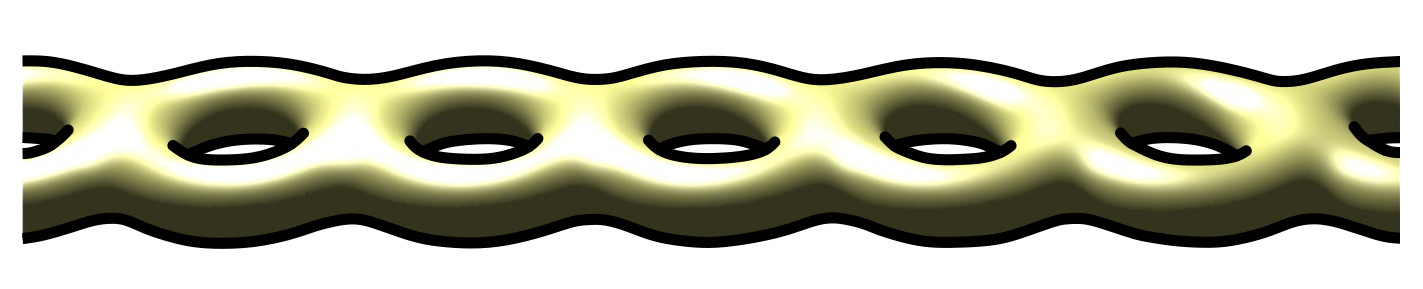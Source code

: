 <?xml version="1.0"?>
<!DOCTYPE ipe SYSTEM "ipe.dtd">
<ipe version="70206" creator="Ipe 7.2.7">
<info created="D:20130509082823" modified="D:20190210134349"/>
<bitmap id="1" width="800" height="131" length="25318" ColorSpace="DeviceRGB" Filter="DCTDecode" BitsPerComponent="8" encoding="base64">
/9j/4AAQSkZJRgABAQEAYABgAAD/2wBDAAIBAQIBAQICAgICAgICAwUDAwMDAwYEBAMFBwYH
BwcGBwcICQsJCAgKCAcHCg0KCgsMDAwMBwkODw0MDgsMDAz/2wBDAQICAgMDAwYDAwYMCAcI
DAwMDAwMDAwMDAwMDAwMDAwMDAwMDAwMDAwMDAwMDAwMDAwMDAwMDAwMDAwMDAwMDAz/wAAR
CACDAyADASIAAhEBAxEB/8QAHwAAAQUBAQEBAQEAAAAAAAAAAAECAwQFBgcICQoL/8QAtRAA
AgEDAwIEAwUFBAQAAAF9AQIDAAQRBRIhMUEGE1FhByJxFDKBkaEII0KxwRVS0fAkM2JyggkK
FhcYGRolJicoKSo0NTY3ODk6Q0RFRkdISUpTVFVWV1hZWmNkZWZnaGlqc3R1dnd4eXqDhIWG
h4iJipKTlJWWl5iZmqKjpKWmp6ipqrKztLW2t7i5usLDxMXGx8jJytLT1NXW19jZ2uHi4+Tl
5ufo6erx8vP09fb3+Pn6/8QAHwEAAwEBAQEBAQEBAQAAAAAAAAECAwQFBgcICQoL/8QAtREA
AgECBAQDBAcFBAQAAQJ3AAECAxEEBSExBhJBUQdhcRMiMoEIFEKRobHBCSMzUvAVYnLRChYk
NOEl8RcYGRomJygpKjU2Nzg5OkNERUZHSElKU1RVVldYWVpjZGVmZ2hpanN0dXZ3eHl6goOE
hYaHiImKkpOUlZaXmJmaoqOkpaanqKmqsrO0tba3uLm6wsPExcbHyMnK0tPU1dbX2Nna4uPk
5ebn6Onq8vP09fb3+Pn6/9oADAMBAAIRAxEAPwD9/KKy/wDhI35/0Y/99/8A1qB4kPG63Yeu
Gz/SvlFxtkt7e2/8lmv/AG03+rVO35GpRWcniSE4DRzL74BH86sR6zay4AmVSf73y/zr0MLx
JleIdqWIg32uk/udmTKjNbos0UiOsi5VgwPcHIpa9pNNXRkFFFFMAooooAKKKKACihmCgkkA
DuaryavbRdZkP+7838q5sTjcPh1evUjBebS/MqMW9kWKKot4ggH3Vmf6L/jTf7eJ+7byH8cV
48+K8pi7e3T9E5fkmaKhU7GhRWcdclxkWrH/AIH/APWoOuyA/wDHq2P97/61ZPjDKutR/wDg
FT/5EPq8+34o0aKzh4iUAF4JR9MH/Cnr4itiRuMiZ9UJ/lmtaXFeUVHZYiK9fd/9KsDoVF0L
1FQ2+pW90QI5o3Y/w7ufy61NXuUa9OrHnpSUl3TuvwMmmtGFFFFaiCiiigAooooAKKKZLcRw
jLuiD3IFRUqRhHmm7LuxpXH0VUk1y2jHDlz6KCajbxBGeEimY/QAV4tbibKqbtLERb8nzflc
0VGb6F+is7+3XPS1cj/e/wDrU3+3Z+9of+/n/wBauZ8YZUv+Xj/8An/8iP6vPt+KNOisw+IJ
FzutWH/A/wD61C+KIxgPb3Ce4AIH65/SqjxflDdnXS9VKP5pA8PU7GnRWenimxYgNOIj/wBN
FKAfiRir0M6XCB43SRT3UgivYwmY4XEq+GqRn/haf5MzlCUd1YdRRRXYSFFFFABRRRQAUUUU
AFFQTapb25IeaMEdgcn8hVd/ElupIUSyY9Fx/PFeRis/y3DvlrV4J9uZX+69zSNKb2RforKf
xR/ctZW+rAVG3iecZxY5/wC22P6V5kuNslX/AC/v6Rm/yiy/q1TsbNFYh8VXK/8AMPJHtMP8
KP8AhM2j5ksLkD/YKt/hTjxrksv+X9vWMl+cUDw1TsbdFYY+INimTNHeWwH9+En/ANBzVu08
XaZesFjvrYsf4WcI35HFenhc+y7E6UK8JPtzK/3bkSpTW6NGiiivWMwooooAKKKKACiiigAo
pskyQrudlQepOBVC68V6facNcKx9EBb+VceKzHC4ZXxNWMP8TS/NlRhKWyuaNFc/cfEayiJC
RXMhHooA/nVWT4m8ny9Omce8mP6V4dXjTJabs8Qn6Jv8kzVYao+h1VFcg/xPuFI26RIw/wCu
2P8A2Wkb4rSRt82kXIX1EmT/ACrKPHWRvRV//JZ//IjeFq9jsKK49fjLZRj99YajGfZFYD/x
4Vbtvi5oM6Avdvbsf4ZYnBH4gEfrXfh+J8praU8RD5u352IdCot0dLRVbTNbs9ajL2d3bXSj
qYpA+PrjpVmvbhUjOKlB3T6ozaCiiirEFFFFABRRRQAUUVWvtatNNz9ouYYiOzOAfy61lWr0
6UeerJRXduy/EaTeiLNFc7ffFPRrHI+0PMR2SM/1xWTd/HfTYf8AV2t1J/vFV/qa8OvxZk9J
2liIv0fN+VzVUKj6HcUV5xL+0PCn3NMZuvW4x/7LUQ/aMQYzpDYzzi6z/wCyVyf68ZJe3t//
ACWf/wAiP6tU7HplFebx/tHWgx5mlXajvskVv54q7bftEeH5SolXULYEZJeDcF/75JNdVHi3
J6vw4iPzuvzSE6FRdDu6K5zT/i74a1ORUi1myV2OAJWMJP8A32BXQwTx3MQeJ0kRujKQQfxF
e1h8XQrq9GakvJp/kZuLW6HUUUV0EhRRRQAUUUUAFFFJJKsKFnZUUdSTgCk3bVgLRWNqXxC0
XSmIn1G3BHUJmTH/AHyDXPal+0JoNgDsF3O2f4UAH6mvHxPEOWUHarXgn25k39yuzSNKb2R3
VFeVX37VOnwA+Tps0hA43zhOfwBqlN+1xbqxCaKXXPU3mDj/AL4rz5ca5Knb2/8A5LL/AORL
WGqdj1WeW3XIG2qk1xAOpUZr81dW/wCClOp6lIc6jIQf9uobL9vC/vHBa+ck/wC1X5/j83xN
d6Uor5HVCml1P0qZ4Xzgg5qJ4kbOMCvg3wp+2ZeXLrm8c5/2q9Z8E/tTXN8EDXBbPqcivksZ
KUr89NHRFdmfSio1s5aJ2jZupU4zVq38RXNscShbhfwVh+XH6V5h4d+NA1VF3FCTXWaZ4nj1
EAgAE1wYTPMdl8r4KpKC7XvH/wABen4FSpRn8Sudpa+ILW5OC5ib0kG39en61cV1cZUhh7HN
cmuJFBAzmnLARyBjNfc5f4o4zlSxGHU33i3H8Gpfoc08DHo7HVlgoJJAAqvLq1tD96aPPoDu
P6Vz62meSBUsVovGcYr0ZeIuOraYfCqL7yk3+CUfzI+qRW8jQl8SpnEUMkh9T8o/qajW5v7/
AIBWJT/cGP1OadaQxRkE4rQW5iRcBlAFepgoZhmK58fjPZx/lhaP4/F+JEnCGkI39ShH4fMr
BppWc+5yatRaPBFj5Nx96W51i2tELSzIijqScCub8QfHHwx4aVjdataIV7Bwx/SvSpYLhzBv
mfLKXdvnf6kOVaR1SW0cf3UUfhTwoHQAV4n4m/bx8D+HgwF4Z2X0wB/OuB1//gqV4V0/cIIS
zD+9KMH8hXU+JsspK1KLfpG352J9jN7n1VQVB6gGviq+/wCCtGmqxEVtbAdsuT/WqsX/AAVY
guXwsVsAfc/41zVOM6HSjJ/cUsM+59uNbxv1RT+FQTaVC4OAAa+RtD/4KW2l+wDw2xB9GI/r
XdeGP24NJ1sqJEC5/uvXjYzinLqyca+Fv9xpGhNbSPbrzQ0YEYUj3qpsutPI8i4ljC9FJ3L+
RrmtD+PGj67GpScqW9ea3oPEtrqCgxzo+fevg8bi8BTm62AcqMvJtfkdMYyatPU0bbxXLDhb
q3Lj+/D/APEn/GtO01m1vVBjmTJ52sdrD8DXP7hJyMEGkMAbOQD+Fehl3iJmmH9yslWj56P7
1p96ZM8JB7aHVAggEEEGkZ1QZYhR7nFcqLcLnAxn2pfJA44H4V7cvFKpb/dNf8f/ANoZLBL+
b8DoZtYtoc5lViOy/N/KqkviMuSIYifdv8BWSzpDyzKoHqcVE/iewsuZLiJQPevJrcfZni3y
qUaMf7qu/vd/wSNI4WEfM1t15fEBpWVT2X5RU8GgLwZGJP51y198ZtC0dSZL+EY9OTXMa9+2
L4X0INm6aQr6YFd2CxGTzaq49zrT/vXf5kyjU2joetR6XBFjCA49amWBF4CKPwr5o1//AIKP
+GtK3CNC5XuZB/SuW1D/AIKraJauQtvEQPWT/wCvX1WH4jyukrUMO16Riv1MHRm92fYQAHQA
UV8Yr/wVq0YNg20B/wCBmtLSv+CrXh66cCW3jAP92Su+PF+F605L5L/Ml4eXc+uyoPUA/hTH
tIpPvRqfwr510D/gpD4Q1dlDh4s453hh/IV3vhz9rnwf4j2CPUEjLf3xj+VEuJ8pqq1Zf+BR
v/mCozWx6JcaFBMDhcZ/Ksm+8GIr+ZGDG46NGSrD8qm0n4jaRraBra9t5Q3TbIMn8K0zq0TL
wc5ryMbl3DWNXPCUYS6OPusuM60TnkvdY0gkJOl3GP4Z1+YewYc/nmrtn48hO1by2uLRz1YD
zI/zHP6VPdyxykkAVRlhVsjA5r5GWfZrldTlw2I9rBdJ+9+O/wCJ0eypzXvKzN201a1viBDc
Qyn0VwT+VWK5KTTo35Man8KjexVQduVr0YeKVaEbVsLd91Ky+5xf5kPBJ7SOukuI4eHkRPqw
FVZ/EFtDgK5lJ7JzXEajeDT85wMVg6l8R49NyS4GPeuDFeKGPqq2Foxh5tuX/wAivwKjgor4
mekz+IpZTiJFjX1PJqrI8t2T5sruD2J4/LpXjusftGR6Upw6cetcR4m/bQbTAwSZVx+FfNV8
2zHHu+MqSkn0vaP3Ky/A2jThH4UfTkVrGMZI4qxDDCOuK+FvE/8AwUEvLUsFvGGP9quL1L/g
pLqNq5xfuuP9vFepgIqlZxoxZE9ep+lMEdvwDtzVhIYj91UNfmTZ/wDBUzU7RwDqDsB6vkV1
vhn/AIK0TRsqzyW8o77gM19pguIVSSU8NH5f8Mc06V/tH6F+Qh4KL+VNa0ibrGp/CvkvwR/w
VK0DVyi3kUa54JSTH8817B4L/bI8GeMFQJqKQO/Z+B+le7S4iyuquWtDl9Ypr8LmbozWzPTp
dHt5QQUAzWXqXgGzv1IMUZz7YNXNH8X6br0Qe0u4J1Iz8jhv5VorIr/dYGtKmRZDmMbxhB+c
bJ/gJVasOrOIm8D3uhnOm393aAchA5Mef908fpRbeNNe0Pal9aQ6hEowZI/3ch9zj5fwAFdw
QGGCAQaztQsY2JwAK+dx/DmPyqPt8pxMlFfZk7r7np+BtCtCelSJn6V8TtM1DCzNLYy91nTa
P++hlfzIrbttSt70ZhuIJh/sOG/lXN3miwzE740Y/Tms268KwPkqgB+ma8an4j5jhvcxmHjO
3VNx/R/kaPBwl8Lsd5UFxqdta5Es8MZHYuAa801TT3sFPXAGB9K5rVvEj2APzEAVpU8Vakla
jhkn5zv+CivzEsCusj1698cWVsCI2MzD/gI/M/4Vh6j8Q3YECZIV/wBnr+Zrw/Xvio1oGHmH
j3rz7xb8fHtVfExGPevmcdxZnWPdpVeSPaHu/j8X4m0KFOPS/qfR+p+PLRWLS3G9vUtk1jXP
xW0u2b5pYzj3r408Z/tMywbwLggD/ary/wAS/tWyws2Loj/gVeXRyiU3zS1bNHUP0ctPjPoy
yANLHj6iul0T4n6HqO0JcxIx9SMV+Sd5+2BNDISLtgR/tVY0n9t26s5QReNwf71elTyRrWxD
qn7GafcWuoIGikjlU91YGtGDSoZR0Fflf8O/+CjF7pM0ZF842n+9X0p8Iv8AgpfYaoYo9RaO
QHALBsNX0GXPD0JJYqgpRMZ3fws+vZfDdvOMOqt9VzWff/DuwvQd0MRJ/wBnH8qw/h9+0R4a
+IMCG11CASv/AAOwU/4V3MNwk6hkYMD6V9nh8m4dzCNqVON+2qf3HO6lWG7PP9Y+CVtKS8Be
Jx0KnOKzRpvi7wgR9i1Oe5hX/llP++Uj0+b5gPoRXqtMmtknBDKDn864q/AXsG6mVYiVKXa7
t+Fv1Kjir6TVzzqw+ON9p8ix6vorgD70tq//ALI3/wAUa6jS/ipoGrZCajFCw6rcBoCPxcAH
8Kn1Xw1DODujR1PqM1zeo+ArOYnEQQ+wyK8KvxPxDlE/ZY2EaiXW1n96t+KZqqFKprF2O5t7
yG8QNDLFKpGQUYMCPXins4RSzEKB1J4AryXUvAYtMvGo9Mjiuc1aKW1ZizMSPU5NXHxV01wu
v+P/AO1B4H+9+B7hfeJtP03Inu4EI6gNuYfgOa57V/i7Z2gIt1DkfxOcD8h/9avCNb8XS2Ib
DEYrh/E/xXltgwMhGPevJx/H+a4r3MMlSXkrv73p9yRcMLTjrLU958T/ABrdlYNdFFP8KnaP
061534h+NVvAW/ejI96+efGnxzeAODMRj3ryDxp+0M0Rf9+R+NfNvCYnFz9piZub7tt/mbcy
irLQ+tNW+PlujMPOGB74rJb4/WrPgzL+dfCviH9pMpI3+kfrXNzftOMsnFyf++q9GlkbtsQ6
p+kOj/GuxunUNMhz7133hDxbpmtMgMkZLe9flfpH7U7xSKRcnj/ar0v4f/thSWc0Z+1Hj/aq
p5K10BVT9VtA8Cabq1osoAcH0q9J8HdNuF4jcE+hFfIHwC/bwjt5YY57hXjOAQWyDX2J8Lvj
Vo3xCso5LS5i81hzGWGfw9a6MsyjBTqqnjG4p9RTqSteJi6n+z9bXCsY3dSfVciudufgjq3h
yczaXdz28itvDW8rRHP4YzXuyOHUFSCDQ8ayDDKD9RX2VTw5oaVMHXlF9Hv+KOdYt7SR4dZf
EXx34KdUujFqkC8bbuHD49nXBz7turo9A/aatJpUi1jSb3TGPDSxH7REpyOeAGx34U16Hd6F
b3aFWRcHsRkVzOufDOxuckwKpPdeK8/EPijJ1zKftYLv733395feVH2NTpZmpovxR8PeIFU2
ur2TM3ASR/KkPX+F8N2PatyG4juU3Ruki+qkEV5Jq/whhG4xKrD0Iwa5jUPA7aTKWRGicfxL
waxo+KNWHu4jDq/lJr8Gn+Y3gl0Z9BSzJBGXkdURepY4ArF1f4j6No6nfexTOv8ABCQ5/Tj9
a+ddZ8+0yS8hK+pJrktd8X3FkrHzGAHvRivEvE1I8uFoqL7tuX4Wj+oRwaXxM+gvE3x/WJXW
18uBR0ZsM/8Ah+leX+M/jo1yWM11JKR03PkD6CvDPFvxWmtkfMhGPevJfHPxveEPmYjHvXyW
KxWY5jK+Lqykn0vaP3LT8DeMYQ+FH0D4m+O8cZbEwGPeuK1b9oCPc374H8a+UPGn7QhhZ8z4
/GvOda/aPAdv9Izj/arpoZHdbCdU+3X+P0bvgzfrVzT/AI1xXDgGYc+9fAC/tIZfi4P51s6J
+0YfMH+kDP1rqeSNLYlVT5otv2nyzA/as5/2q6nwz+0qHkX/AEjj/er5JqS2vZrRw0UjoR6G
v0CeW0mjlU2fon8Nf2gPtUsf78kn/ar6d+DXxNfUjEBITnHevyN+GPxgutF1SGK4lO0sAGzx
X6P/ALDUtz4++zvEGkQYJNfK51lsaMHN7G9Od2ffXwt1SW8iiOSc17x4Ct5LhkyDivK/hF4H
e2toAUJIA7V7/wCEPD39m2ahlw7Dn2r81qU3WqqnTV2zsTsrs1ba3JAAHAq3Ha4GSKsWdgcD
Iqy9qVXgdK/S8m4RmqHtJxOOpiNbGZKgQHgVl614ig0OAyTMBjoO5rVvwUBrxn42eIJYZJVD
MAOK+TzqpKlX9hDQ2pq6uWfGX7ScWgh/KCAr0ycmvHPiH+3Tf6criG5ERH93Ary74u+NJbYT
EyEYz3r5V+MfxYa080GUjGe9VgcLKpu7hKVj2/4r/t6atcGXdqEpzn+M185/Eb9tTULhpN19
IT/v5r5x+Lvx7+ztKDP0z3rwDxb8Z73WZnELMFJxlunWvtcDkuibRzyqH1P4t/a8upXcteuT
/v1wmq/tZSySMPthJBwfn6V8yXWs3V4SZbiVyTnljVbJPXJr26eV0o7mbmz6TX9qxmlI+2Ek
dt/NbGiftRtKykXRIz/ezXypTo5XiOUZlPscVcsupPoJTZ93eC/2lmldB9pJz/tV7t8L/j+9
y8QFwxzj+Kvyx0Pxzf6HKrJM7qDnBPNe7fAn49me9iiklKuCMgnmvIx2Trlbii41D9dPhH8V
5r0RYmY5x3619JfDfxXPdog3sQa+Bv2TvEEvif7PsYvux0r73+D3hmVoIcqcsBX5pm9KNOTR
203c9r8LzvdWKsxJNbcNvuHTiqugaUbW1jjA5Uc1vW1hhRkYFevwtw9Vxnv8uhnXrKJntbbR
mqd9ILaJnPAUZrduLTCnHIrB8RW7GxmUA5KmuzifJJ4OF7E0anMeUfEb4iyWLSBXIx714T8Q
vjZcWgkxOwA967j4vmWKSYc8Zr5V+NGvSWKSksRjNfM4DDqbSNpOxB8SP2jLm3EgNy4A/wBq
vAfiH+09OjSA3TYH+1XB/G/4rGwMwMuMZ718ofE/46yz3ckUMjO/seK+8y3KOZJ2OWdQ+hPG
H7U0wd83bf8AfVefa1+1XIrnN2Rk/wB6vmzVfFF7rDMZpmKt/CDxVBnLnLEkn15r6WlldOK1
MnNn0W37VkhfIvD/AN91oaX+1ZJvA+1sf+BV8x0Vs8vpPoLmZ9q+E/2q5t64u2z/AL1eyfDn
9qq53x4vGz/vV+aFlrd1p7hop5Fx2zkV2/gX433mi3SLcyEIDww6fjXBicnjJe6UqjP2I+Ef
7VN8zRBbxzn/AGq+ovhX+0tf3scStcu4OOrZr8fPgF8dVv5YAJs5x3r7w/Zy8WPrKwbWLZxX
wub5f7O90dVOdz9CPBnxKbXY0EuCW712cDeZg9Qa8W+D1lLPHAcHnFe2adbnaowTivmsvpzq
4lUo6ms2lG5KsGRnFRTQbQeK1YrI7ehqG7tCAeOlffY3hiosP7TlOWNfWx518Rpms0ZgSARX
gvxC8VSW/mHceK+iPido7XWls6gkrwa+Yfirp0irMACMZr8+o0eWbhLodbelzxz4kfEuSzEm
ZCCPevnz4mfHB7UyAzkY967f483MunxzNkgDNfDnx/8Aio2kvOGlK4z3r7TKcAqlrI56krHZ
ePf2izC7g3GP+BV5V4k/ac8uQqboAtnHzYJrwbxV8RL3X7tysrJETx6mueZy7EsSSTk19rQy
unFanM5s90uf2n28wgXDH6Emp9P/AGo3D4+0sMf7RFeB0V1PA0uwuZn1X4X/AGqpFlULeHIw
fvc1698O/wBru7t5Iyl64x/t1+fEcrwtlGZCO4ODW3oXxB1DRJVIlaRB2J5rlrZVTktBqbP2
A+DP7dGq6dLCU1CUYx/Ga+vvg1/wUBvNRiijvJkuQcZL8n8+tfhN8Jv2hSLiNJJirDqCcGvr
z4C/GsXjQgTE5x3r5bMMsnS96Gj8jaE7n7SeDf2i9O8UwoSzRM3vkZrs7XXU1GMPHIrqe4Nf
APwH8eS30cOJCc4719c/CXVpbmKIMxIIr5PF5vjaT5XUbXmzojTi+h6WGEnvmkkgyOhpLMFs
cVc8jK9K93B4KWNo87RlKXKzn9dsBcWbgAEgZFeN/EMvbGQDIxmveby24IIyDXknxc8NtGZG
VSVPIr5PG4J4eu4tG8ZXR83/ABE1qS3VwCRivnv4pfECSyEuXIAzX0P8TdEdkkIBzXyX+0Rp
k9jbTsAwABr18shGUkmRUZ458T/je1o0gMxBGe9eEeNv2jPJlf8A0jA+tcn+0T8Qp9Nv5YVY
h2YgDNeGXl9NfzGSZ2dj61+jYHLIcqkzjlNnr2p/tIO8h2yu30yaqRftGTK4JeQD6GvJ6K9R
YSl2Iuz3TQP2l2BQmdkJHQnBFem+Bv2oJYXQrdEf8Cr4+qex1O40190ErxnOeDwaxqZfTktB
qTP0++D/AO2df6TPEY76QFSP46+0/wBnj/gpNqFokEN3dC4hGBtkOR/9avwm8E/Gq60edFuH
YAH7w6V9HfBr9oHzXixcc8d68DG5TKHvQ/A1jU7n9B/wu/a00Hx9ax75lt5mHIY5X869MtPE
ltexB4nSRT3VgRX42fAP47zZgK3Ddv4q+0/gj8b7yaGEC4cjjv1rzHxTmuBXKp8yXfX8S1Qh
LofYUuorKuBgCqsyiQnjrXMeD/FR160VmID4zx3ro4HLD1rmXEk8zbjXWo/Y8mxBcW4IIIyD
XE+PNCCRs6jgiu/kQMprH8SaeLvT5FI5AyK+ZzfL1Sl7SKNqc7qx82eOomjLgZGM14h8SLuS
BJSCQRX0X8R9GKyyAD1rwv4i6AZkkG0kGscI0mrlSPlX4veNpdNEuXYYr5f+KfxxaxklBmIx
nvX03+0d4MnSxuHRGJAPQV+bn7QurXNt4oks2Z0AJJ7cV+hZJhoVTkqNo2fE/wC0O73Dqkru
R6ZNc1N8dr55MhZCp9W5rgqK+shhacVsYXZ6NYfHu6hYbzKAPxrsPCv7RpEiA3G1j2Jwa8Jo
BKkEEgilPCU5dATZ9s/Dr9pSWCWMrckEf7WK+p/gF+2rfeHrqB47112kdGr8lNE8Y3uiTKyS
syDsTXrnwv8Aj6YbiJJJij5xgnB/+vXj4zKU1eJpGof0Ifs4/wDBQey8T20Ftq8qszADzQfm
H19a+ofDnjXTvFFklxZ3MU0bjOVOf/1V/Px8EP2gJIpICtyQeOjV9xfs3/tX6hphgEd44HHG
7ivLoZxjsrdqb5o/yvb5di3TjPc/ToSqwyGBH1pkzKUIJBzXinwy/aMj8UWsQudodhjcvFem
2WtrexK6OGVq9JeIlCpF0qlPlb+4j6o07plu7gViSB1rH1fR476BlZRuPQ1rCYOOTUM4BB96
+KzrD0MQnVpqx00m1ozxzx54dNtvAUjFeN+N7JlWQYPFfSvxG05ZLYuAMkV4P4508bpBjOa+
Vw+jNmfOHxNhkjikK54r5d+NfiSfSlmJZgBmvszx94fFyki7RzXy7+0R8L5b7T7gxoSSD0Ff
WZXVjzJSMJo+JPir8bnsJ5FMpznpmvJtW+M9/eSsYy2Ce5xUnx/0e50Hx9PbXCsoGSue/NcP
X6ThsPTUE0tzkbdzpk+KupKwJb9TWvpHxuurWRRIZAPUHIrgqK6HRg+grsKK/rXb/gnj8AGs
EtT8DPg6bVJDKsJ8Gab5auQAWC+TgEhQCeuAPSvNvG//AASS/ZS1lWiu/gt4MaUkny9Ot3tH
zzxmF0x1PGR29BjuxlGlhabq4irGMV1bsRGTk7JH8vWi6PeeIdYtbDT7a4vb+8lWG3ggQvLN
Ixwqqo5LEkAAV/QL/wAEx/2HdU+CnwM0CLxHahPE13bpNfQgh/szsM+VkcEqCASMjIOCRyfU
v2Zv+CMXwR/Zn+Ls/jPwj4PksdVKlLH7bfzah/ZasCG8gyklWYHBc5fBIBAZgfrzQvBlvpUQ
CxqgHoOTX5zmNTGZ7JYbLab9mnrNqyfpfp+L8jsgo0vem9exzPgn4eJo8SMyAyDoOwrtbPSx
EAWABq1FAkCgKoGKfX2HD/BGGwCVSs+ef4HPWxLlotECqFAAGAKKKMj1FfbpJKxymbq1scEg
ZFeNfG/wtJcCSRVJDDIr3O5iEsZB61zfiLQI9St3ikQMrdDjkV+M8fZFOnWWLoK66no4Wrdc
rPzZ/aS06bSbe4YhgBk1+dP7UHxLOjPchpCu3Pev2w/aW/Zbl8a+HrtbKMNOUOzHGTivwD/4
KI6bqXgH4x33hvUIJrS6tZD5sTgqwHbj3BB+lefwnUp4ifJ1W6Lrpo8K8UeKLjxLfvLI7bCT
tXPH1rMrf+GPwq8TfGnxnZ+HfCOgav4l12/bbBYabavczycgZ2oCQBnkngDkkCv0H/Zh/wCD
YT46/F1rO98faj4c+F+kTYaWK4mGp6qqk9RBAfKzjnDzqRkAjOQP0+lQnLSCONvufmzRX9An
wZ/4NZfgR4IZJ/F/iTx344uVfJhN1Fptk64HBSJDLnOeRMOCOBjJ+hvBP/BDr9lPwEgFl8G9
AujtVS2pXd3qJOCTn/SJnAJJOcYyMDoAB2Ry2q97Ij2iP5daK/rR0v8A4Jx/s96NbCK2+Bnw
gRQoUk+D9PZ2AYMAzGIlvmAPJPIHpVTWv+CY/wCznr7O1z8C/hMGkUqzQ+FrKAnJyTlIxznv
1960/syf8yD2h/JzVrRdXl0TUormFirRsDx3HpX9M/xX/wCCCf7KXxNV5p/hla+Hrg7v9I0X
U7rTwuVK/wCrWTyuDhhlOqjsWB+aof8Ag16+EGn/ABusdWtPGXjLUPBVs4kn0C9SIy3TADCG
7jCMIy2cgRhiDgOD81eJnGKoZdDmxM1d7RWsn6Ld/l3NKac3oin/AMEgfgdfeNfgzpXiu7t5
EttTXdallI81Acbh7ZB59q/SjwH4DTRrdBsHmYx0+7V34c/CTSvh74csdK0fTrTS9M02BLa1
treIRRQRIoVURRwqgAAAdK6+3tktlAQAe9fD5Vwfis1xDxmNj7Om3dJ7tHTUxEaa5Y6sistP
W2QZAJqzRRX7Fg8FRwtJUqMbJHnyk5O7AjIwRkGs/VdP8xCwGQa0KCAQQRkGubNcrpY+g6FV
b7PsOnUcXdHz/wDGz4cvMJJo0JR89untXxT+1B4CuLHT7iRY2woJ6V+n+veHY9Rt3RkDo/UV
4n8Yf2b7bxdp1xEIg6SAjpyK/AsxyzE5NiuSvH3ej6M9SE1UjofztftdeM5tH1Ke3DESM20C
vnCSRpXZmJZmOST3r7b/AOCzn7Gfij9nP4oWesS6Zdy+FNVLLDqKRloI5v8Ank7DhXIyQD1A
OM4OPCP2SP8Agn78Xf24vEIsfhv4L1PW7eNylxqcgFtptoQASJLmTEYYAg7AS5yMKa/U8mnC
thoTo637HHUTTdzxqiv2F/Z2/wCDTrW9Sjtb34q/FKw0pThptL8M2LXUpBXlftU+xUZTgHEM
gPOD0NfYfwl/4Nvv2WfhtZRLqnhbxB43u4mRxc63rtyp3Lj/AJZ2rQRkEjJVlIOSOnFe9DL6
0t1b1MnNH829Ff1Z+Ef+CTX7NHgmwFtZfA74bTxgg5v9Fh1CTh94+e4Dt1688j5TxxXQy/8A
BOn9nyfZ5nwJ+Db7FCLu8FaadoHQD9zwK2WWT/mQvaH8ldFf1X+MP+CSH7M3jmFY734H/DqB
V3YOn6THpzcvvPNvsJ56eg+UYHFfP3xo/wCDZn9mj4jaXJH4asPFfw+vRgxzaZrMt5GDjGGS
8MxYHrgMpz3A4qJZbUWzTBVEfz//AAm+Is/gzxDb7pGFuzgHn7vNfsr/AMEx/Ddz8UNFt76J
Gkt0xlxyM+leJ/G3/g1Y+IvhjxtZxeB/iR4R8QeHrmdI55tVhm0++sUP3nMSCVJAoz0kUk4+
UZJH6sfsNfsV6V+xx8B9C8HWV0+sXmnQgXupyReW99MfvPtydo7BcnAA5J5r834wrRbWEoe9
Wb1S1svO23pudmHX2nseg/D3wUNEs48oA+MAeld7p9gIUBYcmjT9NW2UFgCat173B3BywUFi
cWrzfTsZYjEc3uxCkdBICCKWiv0SUIyXLJaHImZOs6KLmB1ZdyOMEV4T8ZPhM6+ZLHGXifvi
vowjIwRkGqGq6DDqULKyKwYYKkZBr8x4n4HdVvFZf8XWPf0Oyhibe7I/MH9pP4NXF3pVy0UT
Fgp7V+QX7acFzoPjh9PmVkJYkgjHQ1/TF8Sv2f7fWI5TFECHByhH8q/Lb/grj/wSG8S/E/Sl
8XfD6xF9rWkB2u9KHyS3sWOTDngyLjO043DODuwp+U4fzNYTFfVsauR7a6WZvVhzRvE/Hiiv
sn9i3/ghT8f/ANsxF1GHw6vgPwzudP7X8UCSyWVlyCsUG0zyfMMbggTII3ZBFfot8Af+DUv4
YeFrSyufiP4/8W+LtQjG+e10mOLSrBmIHyHcJZWUHPzB0LYBwvK1+r0cJUqJSitDickj8IKK
/qB+HP8AwQq/ZU+GlksVt8JNI1SUNvabV7y61F5D7iWVlAx2VQPbPNem2H/BNv8AZ40yKJIf
gR8HR5ONrP4O053GO+5oixPuTXUssn1aJ9oj+TGiv6ytX/4Jo/s665Ym2n+BXwiWLGAYfCVh
A6jJOAyRBhyT0NedfEX/AIIZ/sq/Euykhu/hDommyMdyzaRdXWmvG23aCPJkVTx2YFSeSCea
Hlk+jQe0R/L7BcPbSrJGzI68gjg17j+zZ8c5dN1qC0uZSrggA5+9X63fH/8A4NTvhd4vF5df
Dnx74q8F3cg3QWmpxR6tZRtliUH+qlCn5Rku5XBPzZxX57ftW/8ABBn9o79kHVF1Cy8MH4ha
HHMiw6p4UD3rKWPyiS22i4T3bYYx/frz8bl0vZv2i079iozV9D77/Yd1GTxtHaiLMgYDpzX6
JfDLww2k6dG7rhiuBXyv/wAEh/2O/E/wc+A1hq3xE0qTR/E2oKHXTJXV5bOPHHmYyFc9ducg
YBwcgfbNlaiMAYAAr8LxdD63jnSpO8U9+j9D04vljdlzTrY4GaviAbelVYZ1iA5AxUg1BTwC
DX6/ks8DhaCpTkrnn1FKTuJc2u4HjNYHifwvHrVm8UijJHBx0rpopVm4Bp72yPnI61WZ8K0M
yh7Sk7BCu4OzPlz4p/COe0aQ+UWQ5wQOK+Zfjl8D21zTZ0WIliCOlfpbqnhmDUoWR0V1b+Fh
Xl/xA/Z5g1MSPbIFY/wMOD9DX5xmHD+Y5XLnnBuPdao7IVoTP5qP+CgHwpv/AIY/EyFbmF47
e53mNiMAnI4rwGv6D/25f+CY2jftN+A7rR9RhfTdQT97ZX8ce57WUDhsZG5exUnkHscEfFf7
L3/Bs14w+L3iO7i8Z/E7wx4TsrWeRIoLCzl1DUL2NGXDiNzCiK6lvm3uVIGVOePtOHM6o42E
aF0qi6PS/p39DnrU3HXofmJRX9GnwY/4NoP2ZPhrZKPEGmeK/iDdnlpdY1qW2RW/2Us/IwPZ
i3XkmvoLwf8A8Eof2afA0Ajsvgb8M51CbM6hoUGotjOetwrnPv1xxnFfaxy2o92kczqI/lJo
r+tUf8E7f2fgIgPgV8HAIDmMf8IXpv7s5zkfueOfSud8S/8ABJr9mjxWLoXXwO+G0X2wAP8A
Y9FhstuF2/J5ITZx/cxk8nnmqeWT/mQe0P5TK1vC/jC78LXiSQyMUU5K5/lX9GXxY/4NvP2W
PiVprw6b4X8R+CLqSTebzQteuGlA+X5Ql2Z4gOD0jz8x56Y+P/2gf+DTjV9Ot5rv4X/FSz1N
gv7vTfEmnm2fIA/5eYSwOTn/AJYrjHU1hUy6qla1xqaPkP8AZc+PyahNboZsNkAgnkV+lf7L
Hig69HbhG3bgK/IX48fsZfGj/gnT47tx8Q/BWs6BaPIqx6iii50y8JBIWO6jLRM+ASU3bwOq
iv1f/wCCMegXnxz8IL4hMM66NaYX7UyERyyf3FboWHUgdMjPUZ/NuLsCsPSdZqyOvDyu7H6C
fCvT5INOSRwQCK7i1OMelZ1haxafbpEgCogxTrrX7XTkJlmRce+a/PMpxCp1HUkddRXVjWZh
g8iq1wokBB6GuR1j4y6ZppIEgYj1NZMfxytbybajooJ9a93F436xHlUTOMLEXj7wibtnZVBr
xnxt4BlzJmMkfSvpPw9fW/iWIsCr1Nqfw2sdXjIeIgnuK4qOCrT/AIcW7FOS6n5+fE/4QrrV
nLG8WdwPavy8/wCClH7KWpfDy/j8TWtrK+nh/LuSq5EWTwx9s8fjX9A/jL9m5btWe12vn+Ej
Brw34v8A7Klr4m0m703WNKiu7O6jaKWKaIOkikYIIPBBFeplubVcBWXtIu3VMidNSWh/NhRX
7A+BP+Dfz4R6v8X7ufxf4x8b6L4VuHL29lpcUAaEkfca4kWQqgbp+6Y44LA/NX3R8Gv+CE/7
I/hDS7e7034cad4pZcf6bqer3WorMR6oZfJ+oCDPcV+r5ViKOYQ58NNPyvqvVbnDUTg7NH8y
1Ff1j6P/AMEyv2c9CsVtoPgR8IpI1JINx4SsbmTk93kiZj+J4q1qH/BOP9nvVQouPgZ8IJNi
lV/4o/TwVBbcQMRcfMSfxPqc+x/Zk/5kZ+0P5LqWORoXDoxVl5BHUV/Uh8Qf+CJX7K/xLMra
h8GfDFo0owTpMlxpW35i2QLaSMDk+nTA6ACvnD4z/wDBrH8DPGymXwd4m8ceB7kIVEZnj1O0
znhikqiT2x5oB46c5znltVbWYKaPxD+FXxpuPDd9FFcSMFyAGzxX27+zX8cUvzbgTg5x3p37
Tv8AwbDfHX4PRz3vgTUvD3xS0uIttjtX/szUio/iMEzGPn0SZzx0r4/8Ha54s/Zf+KMnhrxn
o2s+G9UsZAlxY6nayWtzbk9NyOAQCOQcYI5HFfPZrlDnB3jZm1Ooft3+zz43bUY4NshOcd6+
xPhneST6eNxJUivzg/4J1eL3+KN3YW9oxneXGAvPbrX6W+HrWDwzpccTuu9V+avxPO4exrcn
U9Gk7q50UcuAMmia4VVJYgAd65jVviFa6bGxDDj1NeeeNvjqkSOqyhVHvRRxlWUORIHFXOz8
feJIWRkVwQvFePeLJ0uWfBBJrmPEvxuWeRh5vB96w4fiPFqEoBlBJ966KWFdricg8Q6QLndh
c5rzzxp8PU1aCRWjB3D0r2fQ7JNeA24bdWvP8G7i9hLpCzA+1dEZSpu5J+T37e37CV54z0OX
V9Bti+q2OZFiUAfaF7pn19PcV+d91ay2NzJBPFJDNCxR43UqyMDggg8gj0r+kTxP8EZCjrLb
Eg+q188+PP8AgmV8KPH/AMUYfEni3wONfUKUurS21GfTPtfzKQzPCQS4AK5OeGI7KV+wyTia
FO1DEuy6Pt69bGFSg90fh9RX9NHwA/YC/Y1ks47fSPhD4Etr1+PsfiK0+23OcdFN08ofgZ+V
j68V7an/AATt/Z+jhMa/Ar4OLGSTtHgvTQuSME48n04+lfpOFw0MRBVKNRSXdanHKVnZo9LO
kXl9/r7iTaf4c7R+QqxZ+HLe1UDaD7AYFaGccngVFcX8NqjNJKiKvJJPArlhwxldCXt8W3Uk
vtVJc356Ddab0jp6D44liGFUKPanVxXi/wDaA8L+DI3a71S23J/Cjhj+leL/ABE/4KSeHPDn
mJZBZWX+J2wD+ArWvxPl+HXJR963SK0+/RfcJUZvVn04zqgyxAFZuteLLHQYDJc3EUKjnLti
vgD4gf8ABVu4YSJbXEUC9tmAfzrwX4jf8FEtQ8QySb7+Rt3q9eFi+K8XVXLhocvm9X/kaxoR
W7P008SftT+HtHnKC580g9iAKraN+1PoWqTBfNZAe+4GvyLn/ayuNSuSzXbHJ/v103hL9peU
SIftJH/Aq+RxNbHylzupK/qbxUOx+xXh/wAeWPiCJWtrmOUHnAPNbAKXQ5xk1+ZXwu/a8uNM
miIumGMfxV9QfCj9tmy1SOKK/kVyeN+cNWuFz/FU/wB3i1zx/EJUovWOh9GXOiCUEgA5rwD9
r3/gmN8If22LSM+P/B1rf6lbIUttVtJHs9QtwR0EsZBdR2WTco/u17V4S+KukeKIVa1vYXLf
wlgGrporuOcDDDJ7V7WFyLJsfJVsLVdKp5Oz/QylVqQ0kro8f/ZS/ZM+HP7E3gRPDvw68FaV
4cs3VRdXMCF73UGBYh7i4fdLMwLNjexCg4UKoAHqy+IYujRTKfoDV7YrdVUj6U028Z6op/Cv
paOU5zRSjSxikl/NBP8AFWZi6lN7x/Eq/wBvwYziX/vmkbX4RnakzH2Wrf2aP/nmn5UoiQdE
UfhXSsJnbVpYiC9IP9ZC5qfZ/eUjrTuMR2zkn1OKaZNQueFVIQfQc/rWiBjoMUUnkmMq6YnG
Ta7RUYfilf8AEFVitor8zNTQTM4eeVnb3OcVct7CK2HyoM+p5p011HbqWd1UDrk1yHjP49eG
vBELteanbh0/hVgzfpXPHCZHlcnUaXP3b5pP77sblUnodnTXnROrqPxr5R+Kn/BSnR9AEken
CNmXOGZs/pXzt8Qf+Coup3MriO/MaE9EbA/SuPEcZXdsNSb83p+CKjh+7P0zN/EON44psmqw
RAlpFAHvivyKvf8AgpjqvnMTqUpz/wBNKrv/AMFI9Suxg6hJz/00rjlxVmDWkIr7/wDMr2Ee
5+u3/CTWW7H2iIn/AHxViLUYZsbXHNfkVpX7emo3U6sb+Q5P9816v8Mv2/tQsZY9187L3BbI
rkXF+Y05XnCLXa1ivq8H1P0lBDDIIINQXOnRXIO5QCfSvnf4U/t06T4iWOO/dInbq6kY/Kvc
fDHxG0rxXAj2d5BNuHRWGfyr3cNxJluYQ9jjIqLfSW3yZlKjODvEqeLfhZpnjHSbqw1KwstR
sbyNop7e4iWSOZGGCrKwIYEcEHg1B4H8Ew/CjwtY6D4e07TtI0LSohBZ6daWiW9taRjokaRh
Qqj0AxXXpKsgyrAilpQ4NwlOTr5bVlRb/klo/lsxvESek1cy4/EEqACW1IPco2f0IqRfEcRG
TFOp9No/xq+UDdQD+FIYEPVF/KuyOXZ1DSOLUv8AFTX/ALa0S5039n8SmfEEA/hlP/AaQ+II
zkLFMx+gA/nVz7PH12L+VKIkHRFH4Vbwedy3xMF6U/8AOTFzU+34medZnk4jtgD/ALRzTWhv
rwYdyinsvy1qcKOwFRXN/DaIWkkVVXqScAVyYnI5yjzZjjZuPVJqC/8AJbXKjV/kj+pTt9BV
Dlzkn8atqkVmvGBiuI8dftC+HPBMEhuNQhZ0/gRgx/PpXzj8Yv8AgozaaYksWmyJEBkBt2W/
OvEeZ5Vlq5Mspc0u/wDwWack5/Gz611fxjY6NGWuLiGFR/fYA1zF7+0N4cspSjajCSPTpX5j
/FP9vS91eeRjfOc5/jrxzXv2zLszsTeNnP8AfrgnnubVndT5V2SLVKmuh+1ug/GPQtfIWDUb
Z2PYttP610sGoQ3KBkkUhuQc8Gvw18K/t23umXSkXzDB/v17n8Nv+Cm+packajUHxwMb+K78
NxHmND+KlNeej+9ESowe2h+roYN0INFfCHgT/gp9JctGty8My98gf/rr3P4dft1eHfFQjS5k
Fu7dw24V62H41ot8uIpuPmtV+jIeGfRnvUsSzLhlDCsvVPCFrqakPGjA/wB4VF4c+IWk+KYF
eyvYJw3ZWGfy61tJIsgyrBh7V6dfC5RnEPfUZ/mv1IUqlN6aHHxeAZ9CmeTTbm4tCxyyo2UY
+69D+NXINZ1qxwJora7UHqAY2/w/SuloKhuoBry6fCFTC/8AItxc6a7O0o/c9C3iFL44pmLH
4wK8TWNyh/2Crj+YqYeLbc8GK6H1j/8Ar1oNaxP1RT+FMOnQn/lmBW/1PiOGkcRTl6waf4NI
XNR7MpjxVbsuRFc59NnP86RvE6nOy3mP+8QP8au/2ZD/AHBTJLSCIZwARXNXo8SKN54inFd1
H/O406PZlB9dupQQkccefqxqvKk90QZpHcD16D8Ksalq1ppcReaWKJB3ZgK868fftLeH/CMT
hbmOeRfQ8V8HmyrVfcxmKlV8k7R+5WX4HVTsvhjY7thHaoWZlUDqScAVyvi/40aR4TiffOkj
qOgPFfL3xi/btWVZY4LlUQZwFPFfMPxO/a7m1CSQm6Y5z/FmvJpYWo9Ka5V5FuS6n3B42/ba
g053W3kjQD0rkLX9vWRbwBroFc9C2RX5v+Mf2mZJXcm5PP8AtVxU37Srxz5Fywx/tYr0qOUy
auyXUP28+D37Wek+NmjhuJ4opXwAwPH417bY38d/ArxurqwyCDkGvwR+Fv7Yc+jX0TLdsNp/
vV9rfs8/8FL5dMtoYLq4WeIYyrnIr6HKczxOWys1zQfT/IxqQUz9H6RlDjBAINeFfDv9unwv
4tjjWeYW8jDnkMteteHviLo/ieJXs763mDdArjJ/DrX2uF4my/Ee7KXK30lp+OxzSozRc1Lw
1a6nGVkjRgexGRXH698EbK9YvEhjYHIK8gHsa75JVk5VgadXFmHBuU4/95GPK31i7f8AALhi
Jx0PObOw8U+FgEttQa8hXpHc/vfwy3zfgDWhB8StWskAvdFDsOrwyFV/Ig/zrtXjWQYZQfqK
hk02GXqgFeYuG87witgMa2l0mr/ncv21OXxROcg+LNk3Etnfwn3RSP51OvxS0tgTi6B9DF/9
etK40GFhkqpHuKpS6Dbp1jjJ/wB0VwYrMuKMLpU9m/O3+TRUYUJbXI2+J2mjot030jH9TUMv
xOiORFZyt6FmA/lmkudPtLZCzrEqjuQBXKeKfHWkaIjYli3L7jFfOYnjHP37qnGL/uxT/O5t
HD0uxd8aaxD4+8OX2j6xpunaho+pwtb3dld26T291Eww0ciOCrKRwQRg1haffaX4E0O307Tb
Wy0vTrNPLgtbSFYYIF/uqigKo9gK848cftFWGnq6xzICPevEviH+1SgEgW4H/fVfNYqGNx01
PGVJTa7u9vRbL5G0XGPwqx9F+L/jpBpcbhZgCPevGPiD+05sMgW4xj0avmj4gftNNMZP9IOD
714t44/aILs5Nx+tduEyZ9iZVD6e8UftNO0rYuOv+1Wbov7TbJeKTcHGfWvh7xN+0F+8Ymf9
axrD9oXbcjE/f+9Xu08naWxk6h+y37MH7S9vf38EU04ZXwDk19faJdRX1qksbK6OMqRyCK/B
X4G/tTyaRqEDrckBSP4q/Rf9ln/goFaPptvaajMssQAAJb5lrsyqq8uxKqyjePVE1Fzxsfb7
Qo4wVBH0qjqXhu11KIpJEjA9mAIrB8G/GvQPGluj2moQMzj7pYBq6qK6jmUFXUg+9foDqZRm
kOWajK/R6P8AzOVKpDY8+8T/AAH0/UwzxIYWP93kVxh+D2s+DbxrjSLq4t3PVreQoX9iB1Hs
eK94znkcimS2yTDDKM181jvDyjze1y+q4S6f8B7m0MW9pq543p3xY8X+GSI76KDUUU8maHZJ
j0BTA/EgmtnT/wBo9eBe6NNEQOWimD5P0IH867rUNDgnUhkR19CAa5/VPh/p13nMCqT3Xivn
8Ri+JMsfK63Ml3tL8Wr/AImsY0Z9CO1/aB0OcDfFqEJ/24lP8mNT/wDC89BOMPdHP/TLH9a4
7xL8P7TTtxVwBXE619m04tiQDHvWEeO86St7r/7d/wCCP6rTPZJ/jto0f3EvJDj+4oH6tXjX
7Xnw1+GP7aPw6uPDPj3wZpet2ki4gu5wBe2DZyHt5lAeJuvKtggkEEEg8prPjm2sN371ePeu
P1/4ywWgYCZcj3rlxPFueYiLh7RRT7RX5u7+4qOHprWx0/7OXwP+Hn7HfgmHRPA+jx2McSbJ
Lu4la5vbj/flfLY/2RhR2AroPEvxpSBG/fDP1r558U/tAJGGAnH515h4x/aFyHxPx9a+djll
SrN1Kjbb3b1ZrzpLQ+g/HHx7Ch8TAH614144+PRZn/f9c968H8bfH4sH/f8A/j1eP+Nfj5y+
J+PrXuYTJvIzlUPo3WvjtmY/vs/8Cqfw18cQ10mZhjPrXxFrPx/AmOJ+nvVvwt8fQbpczjr6
17P9jtR2MvaH61/s4/FODVb2BHlBBI6mvuLwbYW11olvJEiFZEBzjrX4j/s7/tHnTb+3fzyM
Ed6/TL9lX9sPTdU0eCzvrhQCBhs8g150cJTpV4yrRvHqXzNrQ+l9Q8E2mpRlZbeGQH1UZriv
FP7PenakGaFTA59siu80LxfY69bLJbXEUyEZyrA1pCdHHDAivsp8L5Jj6fNhp8r8n+hzqvVi
9T5m8Wfs5XdkHKQrPGPQZrP0bxH4w+HCLBY6rqENvFwsMuJolHoFcEKP93FfUN1bxSAnjmsD
XPCVjqqsJoY2J74wa+Nx+QY3K6jnhqvzi2n+B0wqxmrSR8K+Nv8Agrrc+W62skEIPQhRn868
K+Jn/BT7W9e8wPqkxBGMeYcCvzH1f9pp5twFyWP+9muW1n9oO5uA3ltI7HpzgV9HHJ5zd5tv
1Mfadj7l8fftt3+rNIZL+Rs/7deQeMP2qJ7guWu2P/As18p6r8VtR1AsFYqD6nNYV5r15fkm
WeRge2cV3UcohHclzZ714o/afbewNyWPXG7JrjtQ/aNuZpDtaVh7cV5WSSSSSSaK74YKlHoQ
5M9W0z9oqWOQeY0iDPfmvQPB/wC0WshQi4BH1r5pp0M727ho3ZGHcHFKpgaUlsNSZ90eEP2h
8BCLj/x6vUfCH7TUloUK3JGP9qvzf0rx/qOlkYlLgepwa6rRfjzdWm0SeYpz2OQPevLrZLF7
Fqofqn4C/bYvNGZCl642/wC1Xunw9/4Ka3+lpGkl6ZEXszbh+tfjJo/7SPllQZyCeO9dPpn7
TXlxhvtQCgZzv4x615tTI2noilVP3U8Kf8FRtPnRBdRwMT1IbB/nXc6T/wAFI/Cd2i+aGQnr
iQEV+B9l+1HLEBi6I/GtKD9rGeMcXbfnW9GljqOlKpJfNibi90fvrH/wUK8EsuTO4P1FQXv/
AAUX8E2qkiV2I/2lFfgq37XV0Af9Mcf8CqneftcXLA5vGx/vV1LEZpt7aRLUOx+53iL/AIKl
eFdORvs8Icj+9KMfoK8w8df8FeI4o3WxW2hIGAR8386/GLVv2sZScPekZyRl8Zrl9X/aie4D
EXTNjPc5qJ4fG1tKtSTXqxqUVsj9Sfij/wAFTta15XQanIqnOAHwP0r54+If7cN/rLSGS/kb
P+3XwprH7Qtxc7gjyMT6cVy+qfFfUtQY7WCA9ckk06WSJasHUPq3xl+1LNdM5a6Yk/7Wa8v8
U/tLHLZuScn1ya8Fvtdu9RYGWZ2wcjnGOMVULFjkkkmvSpZbTjuQ5s9T1H9oy5eUeW0jAnk5
xim2P7Rl1HITIZFAPHevLqK6fqtO1rCuz6G8I/tJCVlBuMN6Z5r1Xwf+0SfkIuCP+BV8SBip
BBIIrU0vxjf6U4KTuyj+E1yVsspz2KU2fo34O/aclsihW6II/wBrFez/AA6/blv9AaNo76Rd
v+3X5UaJ8cruxwJfMA9Qcius0b9o8R7A07KScc5FeVWyS+yLVU/a34c/8FTL6wjjS5u1nQYG
JDu/nXs3hL/gqTod8qC8gjB7lJMfzzX4LaV+0sUIAujkc8NXQ6f+1FLFgi6I/wCBVjSwGJoP
9zNx9G0NyT3R+/8ApX/BRPwXfKDJK0ZPbcDWvF+3p4EkGTfOpPsP8a/n/tv2tLmMDF42R/tV
Mf2v7sD/AI/HH/AjXdHF5rFWVV/g/wA0Ryw7H743/wDwUD8C2akrdO+PoP61yviH/gpz4S02
NvIQuw6EyACvwuvP2vbt1IN6/wD31WFqf7Wc828fbGJHB+fpRKtmdTSVWXy0/KwJQXQ/Z7x3
/wAFa7eFGFittFgdfvH9a8B+KX/BUTVteEi/2i4U8YD4A/Cvy31j9qR5tw+1FsjOdxwc+9cn
rH7Rs10DseV8+gI/nXN/ZNSo+aq235u5XtEtj7t+If7bl7rLSF7123f7VeMeNP2oZbouWuiS
f9rNfKOqfGHUNQzgsufVs1z174lvb+RmkuJMN2BwBXdRyeEdyXUZ714u/aQJ3k3BOPfNcDrP
x+uZ3PlGR8n1wK82Zi5JYkk9zzSV6FPB049CHJncw/HPUInLBWyOnz11vhP9paW2kQSyyRnI
HOfXFeM0Vc8LTkrWBNn2R4H/AGkWcIRcnJ/2q9e8FftPT2hQrdMCP9rFfnLpmvXWkMDBKygd
uorrdA+Nd7p21Zi+B1KnivMxGURl8JaqH6sfDn9ufUtAeMx38i7cfx19C/Df/gqhqGnrGlzd
JcIOCJDmvxW0P9onZtBnKn3OK6vSP2kCFBW5JHYhq8ueTSi7x0LVQ/eTwl/wVL0S+VBeQR5P
UpJj+ea7jS/+Cifgy+UF5GjJ/wBoHFfgJp/7TssQGLph+NbFr+1hcxgYvGH/AAKuinLMaWkK
svvv+ZLUH0P33X9vbwQyk/bHB+g/xqlqH/BQbwZaglJmfH+0or8Hv+Gu7tRj7Y//AH1Va6/a
5umBzeP/AN9Vq8TmktPayBRh2P2+8S/8FNPDlijfZ0RiP70mf5V5X47/AOCp/wAjraywwjtt
xn86/HzUf2rZ5M5u2I/3q5nVv2onmBP2vcGGR8+cj1rkqYDE1n+9m5erY1NLZH6ZfEn/AIKN
X+smTN+53f7deE+PP2y7nU2cteMSf9rNfDGs/tIPMSFnZifTmuS1n43318GEZcZBwWPArWjk
dt0Dqn1n4z/ackud5NyTn/aryjxl+0bksTcAE9Pm614BqPjfUNSJ3TFQfSsqWZ5mLOzMx5JJ
zXqUcrpx3Ic2ekeIvjzcXjsIWdyT64Fc1c/FLUppCVcKPck1zVFd8aEFsibnaaB8aNQ0uVTK
zMAeSp/pXsfwy/aYdSgFyQR1Ga+aKdFM8Dh0ZkYdCDgisq2Ep1FZoak0fon8P/2pbi3WMrds
Mf7Ve5/Dn9uLUtEaNo7+VSvo9flH4Z+LF9orKsju6j+IHmvQfDn7QpXaDMVI7E4NeJiMmvqk
Wqh+zvw3/wCCo2p6akaT3gmReMSHd/OvZfCn/BUzTrtEF1DASepViD/Ovwv0j9okqFxcH/vq
ui0/9pWSIDFyw/GuOGBr0X+6k4+jaKc09z95dM/4KP8AhW7jUyKyMfSQEfyq8f8AgoT4TK5D
sSf+mgFfhHbftTXEeMXbf99VYH7WFyBj7Y3/AH2a6PaZja3tZfexJQ7H7gar/wAFEvDcKkxB
WP8AtSA1xPin/gpPZIrC3aGMexBP61+N9x+1dcMDm7Y/8CrK1H9qOaQHN0x/GuSpgcRV/iyb
9WxqSWx+pvjr/golLf7wLzIP+1Xjfjb9tya+L5uyQf8Aar89dY/aYfaxa6IB45bFcrrn7SBC
sTcE49CSadPI/Ibqn214x/awlu95N0Tn/aryzxd+0m0u8m4P518kax+0Dc3QPlCVifU47fj3
/r+PNat8T9Q1EnaxQH1OTXo0clS3IdQ+jPF/7Q5O8+f1968q8W/H57l2WOVnJz905ryq71S4
viTLM759TxUFepRwFOBDk2dBqvxI1DUmYiQxg++TVKLxfqET7hOxPvWZRXWqcUrWJueh+Bfj
jd6HcKLl2Cg9VzjpX0p8Iv2mpbZYil0wxjo1fFFafh7xZd+HZVMMhMYOSua5MTgYVFsVGVj9
Wvhj+2hf6SIil9IMej4r6G+G3/BSvVdIjjRtQdlHZnyK/G3wh8f2gCLJKUYcYY4r0TQv2gyF
XFwfzr5+vk7T0Rqqh+2vhT/gqJFKii6W3lPft/KuzsP+Ck2i3SAvFECfRzX4fad+0ZJHjFyR
j3xWvbftMzRgYuj/AN9GslhcTDSM5L5sfMux+2M//BRHRGQlUiyfV657Xv8AgoVaSIwhkijB
9CK/HgftQz4/4+z/AN9VBcftPTMDm6P/AH1WE8vq1PjbfqxqaR+pHi39udL3eRcg5/2q8y8V
fthLcliLgc/7VfnjfftKyuCDck/8CrD1P9ox2z/pB/OlDJvIHUPuPxN+1QZt+LjP41574l/a
UaXd/pB5/wBqvjrV/wBoQtnNx/49XI69+0IcMFlZ29FOT+tdlLJfIl1D6y8S/tEF92Z/1rzj
xX+0CSHzPn8a+adY+NF1eFhGZDnuTiuZ1LxffamTvmZQeynFenRyiK3IdQ9p8Z/tBKWdftAL
HnGcmvMvEnxZvdWdhEzAHuTXIu7SMWYlie5pK9OlhacNkQ22WbjWLq6cs88hJOfvGpLDxFea
bKHimfI7E5FUqK6HFbCPaPhF8epLC8iillMcnbPevrX4NftQXGmLCUumGMfxV+cccjROrKSr
Kcg+ld34E+MNzobJHPI2Bxuzwa8vGZdGorxRcZ2P2E+Fn7emo6IsQW+kAGP46968Gf8ABS+6
WNBPcJKAMfNg1+MXhP4+ZjQicgfWu40n9oJkUEXHT/ar52plUou6Rqpn7OWP/BR62nQbzBk/
SjUP+Cg1vcRkJLGmfTAr8frX9oyVFAFwf++qs/8ADSc2CPtLf99VhLLpy0bbGpo+BqKKK++O
YKK+j/2df+CR37Rf7UcUFz4U+FniNdLnZcajqyJpNnsOP3ivctH5igNn92HJAOASMV+g/wCz
L/wadzXNlbXvxi+J32aZmbztI8I2wcqvG0/bblcbuoK/ZiBjhmrenhas/hQnJI/Gmtbwr4A1
7x1cCHQ9E1fWZTIsQSxs5Lhi7HCrhAeSeg6mv6fP2eP+CLP7NH7NUUMmj/C7Qtb1KJQG1HxG
p1m4dh/GFuN0Ube8SJX03ofh+w8MabHZaZY2enWcX3ILaFYYk+iqABXbDLJfakS6h/Itcfsg
/Fq0sJLuX4XfEWK1izvmfw3eLGmBk5Yx4GBz9K4LUtMutFvpLW8tp7S5hOJIZozHIhxnBU8j
j1r+zGuR+MnwC8D/ALQ/hkaN478I+HPGGloxdLbV9Piu0iYjG9N4Oxv9pcH3qpZXppL8BKof
x60V+937Yf8Awa5fDD4mx3uq/CHX9T+HWsykPHpd9I2o6MfVV3ZuIsnJJ8yQDoEAr8q/2q/+
CPv7Qn7H32u68T/D7VNS0Kz5fW9CQ6np6p/fd4wWiXPGZVTkgVw1cJUp7rQtSTPmWgMR0JFF
Fc4x4uZAQRI4I9zTmvZmUqZZCDwRuODUVFKwEpvpzgGaXj/aNM898k73yfc02iiwAWJ6kmii
imAUUV0Pwz+Evir40+KItD8HeGte8VazMCyWOkWEt7cMB1OyNWbA7nGBQlfRBc56iv0F/Ze/
4Nsv2h/jxHBfeKLTRvhdo8w3B9cnE1+68YK2sO5lOSfllaM/KfbP6Kfsuf8ABsb8B/gxMt94
7vNe+K2poQVjvpG0zTYyCpDC3gfexyCCJJnQg4Kdz1U8FVn0t6kuaP56be3ku544oo3lllYI
iIpZnJOAAB1JNd5ov7KPxS8SWSXOnfDXx/f20jBFltvD13KjMegBWMgk+lf1g/CL9mb4c/AC
2SLwN4D8H+EVSIQ7tI0i3s5HX0Z41DNk8ksSSeTk13Fdkcr/AJpEuofx4eOfgb42+GEMUniX
wd4q8OxzjMbanpNxaLIMZyDIgzxzx2rlq/s3kjWaNkdVdHGCCMgj0r5h/aZ/4I3fs5ftWR38
/iH4baPpWtX5LtrGgL/ZV8spz+9Jhwkj/Mc+ajg8Eg4GJnlj+zIaqH8s1Ffq7+1j/wAGrvxC
8EPc6j8IPF2l+OdPX5k0rVyum6kOPurLkwSHPdjF16cZP5xfHj9lL4lfswastl8QvA3ifwhL
JK0MT6lYSQwXDL1EUpHlycc5RiMEHoQa4KuHqU/iRSkmef5I6Eini5lGCJHBHTk8Uyishkw1
CcZxNLz/ALRofUJ5FKtNIQeoz1qGilYB7XUrsC0jkr0JJyKaXZupJ/GkopgFFFFABRRXsn7N
f/BPn40ftdalbwfD/wCHXibXba4ZV/tH7KbfTogc4L3Uu2FRgE8tk44Bpxi5OyVwbPG6K/YT
9kz/AINTda1c22pfGrx5Bo9uwDPovhgCe5+8Ple6lXy0OMjCRyDJB3cc/op+zv8A8EZ/2a/2
atPhTR/hZ4d1vUIlAbUvEcA1m6dgc7wbgMkbe8SpXbTy+rLV6EuaP5hvA/wo8U/E6WSPw14a
8QeIZIs710zT5rspjGciNTjqPzrpNS/ZF+LGj2j3F58MPiHaW8cRnaSbw5eRosYBJckx4C4B
OenFf126Ro9p4f02GysLW2sbO2XZFBbxLFFEvoqqAAPYVYrpWVrrL8CfaH8Z2paZdaLfSWt5
bT2lzCcSQzRmORDjOCp5HHrUFf2DfF/9nbwB+0Dp8Vp468FeFfGFvACIl1jS4b0w567DIpKZ
BP3cdTXwL+1H/wAGwPwQ+LMF9e/DzVPEHwy1qdjJFCkp1PSlOGJBhlPmgEkfdmAUDhe1Y1Mt
mvgdxqp3P586NxxjJwa+2v2pf+Dfj9pP9mdbm8tvCsHxF0SAF/t3hOVr2QLkYzasqXG7B5CR
uowfmIGT8Ya9oF/4W1efT9UsbzTb+1bZNbXULQzQtjOGRgCDgjgiuGdOUHaSsWmQrfTr0mlH
0Y08avdAAC4lAH+1Veis7ATtqly7bjPLuxjO4gjp/gKRtSuH6zzH/gZqGiiwD3uZXBDSSMD6
sTTCSepJoopgFFFFABRVvQdAv/FWs2um6XY3mpajeyCK3tbWFppp3PRURQWZj6AZr7U/Zb/4
N8P2kv2l4IL668M2fw60WbDfa/Fkz2UzLhSdtqiPcZ2txvRFJBG4YOLhSnN2irg2fEFSWdnN
qF3Fb28Us9xO4jjjjUs8jE4CgDkkngAV/QR+yj/wbCfBP4PxW978SNS1r4qawmGaGR30rSkY
cjEML+a2DjO+Yq2OUAJFffPwa/Zz8A/s76BHpfgTwZ4a8I2MalfL0rTorYvnbksygM7HauSx
JO0ZJxXdTy2b1k7EOoj+T7TP2Qfi1rVlHc2Xwu+It3bSqjpLD4bvJEdX+6QRHghs8HvXNeMv
hR4p+HLBfEPhrxBoLN0Go6fNak84/jUdwR+Ff2M1Bqel2utWMtreW0F3azDEkM0YkjcZzgqe
Dz61s8rXSX4C9ofxnUV/Uz+0R/wRr/Zu/aYhuX1z4YaDpWo3LiRtR0GP+ybvdjG4tBtVuP76
sD1r85/2rP8Ag1I17Rmn1D4L/EC11q2QFl0fxUv2a7wASFS6hQxyOeAA0US9ywrmqZfVjqtS
lNH5AJM6MpVmBXpz0qddYukAAuJRj3r2D9o//gnV8bv2S725Tx58NfFGj2druLaklobrTWVe
rC6h3QkY5+9kDqBXi1cUoNO0kUmXf+EjvQQRcSDHvTv+Emv8c3Ln8qoUVPKuwFxtfvWUg3Mp
B9+aibUrhzkzSEkYznk/5zUFFFkApdj1JNJRRTAKKKKACiu9+A/7LXxH/af8RxaV8PvBPiTx
deSSiFjp1i8sMDHHMsuPLiUZGWkZVAIyRX6Qfsi/8GsPj74gW9rq3xf8Y6d4F0+aNZRpGkR/
2hqhyDlJXbbDAR8pypmzyCFPNa0qFSp8KE5JH5RV1fgT4E+OPijZSXPhjwZ4r8R28P8ArJdL
0m4vETr1MaED7rf98n0r+mv9mD/gjT+zn+yhbQvoPw30fW9XhIb+1/Eca6ve7xjDoZgUibjr
Cid/U19P29vHaW8cUUaRRRKEREUKqKBgAAdAB2rvhlj+1Il1D+QfWf2Vfih4csZLrUfhv4+s
LWIKXmuPD93FGgYgKSzRgDJIx65FcNeWc2n3ctvcRSwXEDmOSORSrxsDgqQeQQeCDX9mlcB8
X/2U/hj+0DAY/HPw98F+Leu19W0a3upYyQRlHdCyHk8qQeTVSyv+WQlUP5BqkgvJrUkxyOmf
Q1/Qn+0v/wAGxXwF+LVle3PgW78R/DLWpt7w/Zbk6jpqueRvgnJk2g/wpMgA49MfnR+03/wb
cftGfAm5kuPDOnaP8UNGySs+hXQiu41HTzLafY24+kRl+tcdXA1YdL+hSmmfB8Pii+h4WdyB
61LF401KIEG4Z8+o/wAKm8f/AA08SfCfxHNo/irw/rfhrV7c4lsdVsZbK5iPo0ciqw/EViVy
OC6oo2f+E61DAHmimN431Fv+W2KyaKShHsFy9L4mvpipa5kyvocD8u9Qyarcyklp5Tu/2qr0
U1FAK0jNgFiQOBz0pKKKYBRRRQAUV9Nfsof8Eff2g/2xpbefwv4A1LTdEmZM61rwOmWCI20i
RWkAeVdrBv3KSHHQGv1U/Y3/AODXb4Z/CySy1f4u6/e/EbVoSJH0qz36fo6tzhWKnz5gOD96
MHGCpGQeilhKtTZaCckj8G9F0S98S6tb2GnWd1qF9duI4Le2iaWaZj0VVUEsfYCu/T9jX4vy
wmRfhT8SWjBI3DwzelcgZIz5fYc/Sv6w/hF8BvBHwA8OppHgbwj4b8I6agA+z6Rp0Vmjn+83
lqNzHqWbJJ5JJrrK7o5XprIh1D+NzxP4E1zwRMsetaNq2kSOSFW9tJLdiQSCAHA6EEfUGsqv
7Lta0Oy8SaXNY6jZ2uoWVwAJbe5iWWKQAggMrAg8gHn0r5d+PP8AwRL/AGZP2hBNLqnwt0XR
L+XeReeHmfSJVZkK7tsBWNipwwDowyoyCCQZnlkvsyuNVD+Xi2vZrNt0UjIfY1oW3jXUbY/L
OWHoRxX7B/tMf8GnkyyT3nwe+JsToTmPSvF0BUqP+vu2Q59MGAfWvz7/AGif+CQP7R/7L4km
8T/CvxHcabGrSf2joqLq9mqKwXe72xfygSRgShGI7cGuGrhKkfiiUpI8Oh+JmoRgAkEj3qT/
AIWlfds/nXMUVy+yh2Kuf0W/CP8A4Nlf2aPh6LaTXbbxn45uIRmUaprLW8MrZznZarCQPbcf
fNfXHwJ/Yg+D/wCzJawR+Avht4O8My26hRd2umRm9cA5G+4YGZzkA5ZyeK9Tor6uFGnD4Ukc
7bCiiitRBRRRQAUUUUAFFFFAHhH7Rn/BMf4B/tXiWTxz8LfCup38z+Y+o2tudO1F2yT811bG
OZhkk7WcqSTkGvjf40f8GrXwU8ZLNN4L8X+OPBN04bZHM8Wq2kZJGPkdUlIADcGXJyORjn9P
6Kxnh6c/iihqTPw68e/8GlfjfTm/4pf4x+FdYGR/yFNFuNNOMc/6uS47/n7V5f4k/wCDWr9o
/RVLWmtfCzWBuYBbbWbpHwACCfNtUHOcdTyD2wT/AEK0VhLL6L6WKU2fzkT/APBs9+1HDetE
uk+DJYw23zl8QRhCPXBUNj8M+1a1v/wa+ftLzNhrn4bQjOMvrkxHQ88QH0x+I98f0Q0VKy6l
5hzs/CDwr/wadfFm8mhGufE74d6dGz4laxivL1kXLcqHji3HAQ4JHLMM/KC3t3wq/wCDTLwR
piwSeNvi14o1l/kaWHRdMg05RwN6B5TOSM5w20cdq/XGitI4GiugnNnxj8C/+CAf7LnwNZJ/
+FfnxhfxsCLnxPeyagCAQcGD5bcjI7xZPIJwcV9Z/D/4aeG/hP4ch0fwr4f0TwzpFuMRWOlW
MVlbRj0WONVUfgK26K6IU4x+FWE2FFFFWIKKKKACiiigAqj4l8L6Z4z0O50vWNOsNW029jaK
4tLy3SeCdGBDK6OCrAgkEEYINXqKAPjv9oP/AIIM/swftCyXNzP8O4PCOq3Ix9u8LXL6WY+p
ysC5ts5OcmEngDpxXyj8Uf8Ag0w8Fapd3Mngz4veJ9EhcqYIdY0mDUzHz8wZ4ng3cdPlGO+a
/XKiueeFpS3iUpM/Brxh/wAGn3xfsDMdB+JPw41RUQmMXq3lk0jbh8pCxSgfLuOcnkAdCSPP
tX/4Ng/2mtNlkWF/h1qCopYNb67Ioc/NwPMhU54HUAfMOeuP6JqKxeXUX3Hzs/nLtf8Ag2a/
ahuLgI+m+CYFKq299fQqCScj5VJyuOeMcjBPOOk8Of8ABrH+0brVp5t34g+FGkPj/U3OsXjy
Zxx/qrR16/7X51/QhRSWXUvMOdn4ffD3/g0s8Y311GfFfxi8M6XAGBcaTo09+7DHIBleEAk5
GcHHXB6V9B/B7/g1a+CPhARzeMPF/jzxndJjdHFLBpdm/wA2eURHlGQNvEvQseuCv6fUVrHB
UV9kTkz55+AP/BJ/9nX9maW2uPCfwm8KRajZ8xahqMDapexserrNcmR0Y5P3COCQMDivoaii
uiMFFWirCbCiiiqEFFFFABRRRQAVwXxv/ZY+G37SmktZeP8AwL4V8XQlCitqemxTzQg/885C
N8Z90YH3rvaKTSejA/PX44f8Gzf7NfxTlnuNAtvF3w+upZPNA0bVTPbAnqDHdLKQpOThWXB6
YA2182/Er/g0mJnkm8HfGvETSYjtNZ8O5ZEyeTPFP8zAbRgRAHk5HSv2cornlg6Mt4lKTP5/
PFv/AAar/H/SGZtK8WfCzWIgpIH9oXtvKTnpta1K9MH73r7E8rL/AMGx37Tscl0q2/gGQW4J
Rl144uevCZjBHQff2/eHvj+i2isXl1HzHzs/nPg/4Nk/2n5o4maz8CRGQ4ZW18Ex9OTiMjv2
z0PtnsfCv/Bql8fNVgjl1Xxj8KtIDjJiW/vriaPnkELahOnPDH8K/f8AoprLqPmHOz8Xfhd/
waT3Dy20/jX40QxxqwM9nonh8uXXuFuJphtPUZMJ9cdq+mfgv/wbOfs0/DSKKTX7Pxb4+u0K
szatq728JIZjxHaiLgggEMzA7R6nP6E0VrDB0Y7RE5M4T4N/svfDb9ne2aLwH4C8H+DxIgjk
fSNIgtJJgM43uihn6nliTya7uiiuhJLRE3CiiimAUUUUAFFFFADLi3ju7eSKWNJYpVKOjqGV
1IwQQeoI7V89fHb/AIJN/s5ftHR3LeJ/hF4QN5dkNLfaXa/2Teuw6M01qY3Yj/aJBwAQQMV9
EUVMoKWklcaZ+YPxb/4NWPgh4taefwl4w8f+D7iXcUilmg1KziycjCPGkpA6cynIA5zkn598
Z/8ABpV4vs5JD4d+MvhvUU3/ACDUdDnsjt56mOWbkcfX2r9wKK55YKi/sjU2fz2+Kf8Ag1o/
aL0We4/s/XPhfrMMbN5Rh1a6hklXPBKyWyhSR23EAg8ngnA1b/g2V/ag07yPJsfA1/5sgRvI
19V8kf328xFyB/s5PtX9GNFZPLqXmPnZ/O5Yf8Gv/wC0xeOgkn+G9qGUsTLrkpCnGcHbA3JP
HGRk9cc13vgr/g0/+MOo3EX/AAkPxI+G+kwNGWc2Avb+RHycLteGEEYxk7uCTwcZP7zUU1l1
HzDnZ+R3wp/4NMvBOkXVtN41+LniXXo02tNb6RpMOmBjnLKHkec4xxnAPfjoPq34Jf8ABBX9
lv4ISW1xB8NoPE2o2z7xd+Ir6fUS55xuhZhb8Z7RDtnOBX2JRW0MLSjtETkyl4f8N6d4S0mG
w0rT7LTLC3GIra0gWGGMeiqoAH4CrtFFdCJCiiigAooooAKKKKAMfx38O/D/AMUvDkuj+J9C
0bxHpE5BksdUso7y2kI6ExyKVPU9RXyV8cP+CAv7LnxvlmuD8PR4Rv53Ltc+Gr2XTwuVC4WA
FrdRwDgRDnPqc/ZtFROnGXxK402fkf8AEz/g0t8C6rebvBvxh8WaDb4Hyazo9vq75yc/NE9q
ORtxxxg9c4HiHiz/AINOvizZyuNC+J3w71JAPlN/FeWRJ2nqEjmx82B1PBJ7YP7v0VzSwNF9
BqbP53NX/wCDX/8AaY024mSGf4b6gsTbVe31yVVmGeq+ZApx/vAH2rOP/Bs1+1CHQf2b4JId
VYn+30whIJIPy9QeDjIyeCRk1/RpRUf2dS8x87P549B/4Nc/2lNYuzFcaj8MNKQBj5t1rdwy
cHAH7q2dueo4+uK9N+HX/Bpj8RNTihPi74t+C9DkZmEo0jTbnVQi/wAJUym23E9wQMepr9z6
Kay+iugc7PzA+Dn/AAas/BPwftm8ZeMPHfjO4Uj91DJDpdowDAnKIry8gY4lHBPfBH2X+zv/
AMEzfgJ+yq1tN4H+FnhLS9RtCWh1O4tft+pRkjB23VwZJlz6BwPavdKK6IYenD4YkuTCiiit
hBRRRQAUUUUAFFFFAHlfx4/Yc+D/AO09Os/j/wCG3hDxTeIjRreXmnRm7RWGCBOoEg/BuCAR
yAa+SPjB/wAGyf7M/wAStUmu9Gh8ceA2kGRb6JrIltg2Dztu452wSclVdRxgbRX6F0VlOjTl
8UUxpsKKKK1EFFFFABRRRQAUUUUAFFFFABRRRQAUUUUAFFFFABRRRQAUUUUAFFFFABRRRQAU
UUUAFFFFABRRRQAUUUUAFFFFABRRRQAUUUUAFFFFABRRRQAUUUUAFFFFABRRRQAUUUUAFFFF
ABRRRQAUUUUAFFFFABRRRQAUUUUAFFFFABRRRQAUUUUAFFFFABRRRQAUUUUAFFFFABRRRQAU
UUUAFFFFABRRRQAUUUUAFFFFABRRRQAUUUUAFFFFABRRRQAUUUUAFFFFAH//2Q==
</bitmap>
<ipestyle name="basic">
<symbol name="arrow/arc(spx)">
<path stroke="sym-stroke" fill="sym-stroke" pen="sym-pen">
0 0 m
-1 0.333 l
-1 -0.333 l
h
</path>
</symbol>
<symbol name="arrow/farc(spx)">
<path stroke="sym-stroke" fill="white" pen="sym-pen">
0 0 m
-1 0.333 l
-1 -0.333 l
h
</path>
</symbol>
<symbol name="mark/circle(sx)" transformations="translations">
<path fill="sym-stroke">
0.6 0 0 0.6 0 0 e
0.4 0 0 0.4 0 0 e
</path>
</symbol>
<symbol name="mark/disk(sx)" transformations="translations">
<path fill="sym-stroke">
0.6 0 0 0.6 0 0 e
</path>
</symbol>
<symbol name="mark/fdisk(sfx)" transformations="translations">
<group>
<path fill="sym-fill">
0.5 0 0 0.5 0 0 e
</path>
<path fill="sym-stroke" fillrule="eofill">
0.6 0 0 0.6 0 0 e
0.4 0 0 0.4 0 0 e
</path>
</group>
</symbol>
<symbol name="mark/box(sx)" transformations="translations">
<path fill="sym-stroke" fillrule="eofill">
-0.6 -0.6 m
0.6 -0.6 l
0.6 0.6 l
-0.6 0.6 l
h
-0.4 -0.4 m
0.4 -0.4 l
0.4 0.4 l
-0.4 0.4 l
h
</path>
</symbol>
<symbol name="mark/square(sx)" transformations="translations">
<path fill="sym-stroke">
-0.6 -0.6 m
0.6 -0.6 l
0.6 0.6 l
-0.6 0.6 l
h
</path>
</symbol>
<symbol name="mark/fsquare(sfx)" transformations="translations">
<group>
<path fill="sym-fill">
-0.5 -0.5 m
0.5 -0.5 l
0.5 0.5 l
-0.5 0.5 l
h
</path>
<path fill="sym-stroke" fillrule="eofill">
-0.6 -0.6 m
0.6 -0.6 l
0.6 0.6 l
-0.6 0.6 l
h
-0.4 -0.4 m
0.4 -0.4 l
0.4 0.4 l
-0.4 0.4 l
h
</path>
</group>
</symbol>
<symbol name="mark/cross(sx)" transformations="translations">
<group>
<path fill="sym-stroke">
-0.43 -0.57 m
0.57 0.43 l
0.43 0.57 l
-0.57 -0.43 l
h
</path>
<path fill="sym-stroke">
-0.43 0.57 m
0.57 -0.43 l
0.43 -0.57 l
-0.57 0.43 l
h
</path>
</group>
</symbol>
<symbol name="arrow/fnormal(spx)">
<path stroke="sym-stroke" fill="white" pen="sym-pen">
0 0 m
-1 0.333 l
-1 -0.333 l
h
</path>
</symbol>
<symbol name="arrow/pointed(spx)">
<path stroke="sym-stroke" fill="sym-stroke" pen="sym-pen">
0 0 m
-1 0.333 l
-0.8 0 l
-1 -0.333 l
h
</path>
</symbol>
<symbol name="arrow/fpointed(spx)">
<path stroke="sym-stroke" fill="white" pen="sym-pen">
0 0 m
-1 0.333 l
-0.8 0 l
-1 -0.333 l
h
</path>
</symbol>
<symbol name="arrow/linear(spx)">
<path stroke="sym-stroke" pen="sym-pen">
-1 0.333 m
0 0 l
-1 -0.333 l
</path>
</symbol>
<symbol name="arrow/fdouble(spx)">
<path stroke="sym-stroke" fill="white" pen="sym-pen">
0 0 m
-1 0.333 l
-1 -0.333 l
h
-1 0 m
-2 0.333 l
-2 -0.333 l
h
</path>
</symbol>
<symbol name="arrow/double(spx)">
<path stroke="sym-stroke" fill="sym-stroke" pen="sym-pen">
0 0 m
-1 0.333 l
-1 -0.333 l
h
-1 0 m
-2 0.333 l
-2 -0.333 l
h
</path>
</symbol>
<pen name="heavier" value="0.8"/>
<pen name="fat" value="1.2"/>
<pen name="ultrafat" value="2"/>
<symbolsize name="large" value="5"/>
<symbolsize name="small" value="2"/>
<symbolsize name="tiny" value="1.1"/>
<arrowsize name="large" value="10"/>
<arrowsize name="small" value="5"/>
<arrowsize name="tiny" value="3"/>
<color name="red" value="1 0 0"/>
<color name="green" value="0 1 0"/>
<color name="blue" value="0 0 1"/>
<color name="yellow" value="1 1 0"/>
<color name="orange" value="1 0.647 0"/>
<color name="gold" value="1 0.843 0"/>
<color name="purple" value="0.627 0.125 0.941"/>
<color name="gray" value="0.745"/>
<color name="brown" value="0.647 0.165 0.165"/>
<color name="navy" value="0 0 0.502"/>
<color name="pink" value="1 0.753 0.796"/>
<color name="seagreen" value="0.18 0.545 0.341"/>
<color name="turquoise" value="0.251 0.878 0.816"/>
<color name="violet" value="0.933 0.51 0.933"/>
<color name="darkblue" value="0 0 0.545"/>
<color name="darkcyan" value="0 0.545 0.545"/>
<color name="darkgray" value="0.663"/>
<color name="darkgreen" value="0 0.392 0"/>
<color name="darkmagenta" value="0.545 0 0.545"/>
<color name="darkorange" value="1 0.549 0"/>
<color name="darkred" value="0.545 0 0"/>
<color name="lightblue" value="0.678 0.847 0.902"/>
<color name="lightcyan" value="0.878 1 1"/>
<color name="lightgray" value="0.827"/>
<color name="lightgreen" value="0.565 0.933 0.565"/>
<color name="lightyellow" value="1 1 0.878"/>
<dashstyle name="dashed" value="[4] 0"/>
<dashstyle name="dotted" value="[1 3] 0"/>
<dashstyle name="dash dotted" value="[4 2 1 2] 0"/>
<dashstyle name="dash dot dotted" value="[4 2 1 2 1 2] 0"/>
<textsize name="large" value="\large"/>
<textsize name="Large" value="\Large"/>
<textsize name="LARGE" value="\LARGE"/>
<textsize name="huge" value="\huge"/>
<textsize name="Huge" value="\Huge"/>
<textsize name="small" value="\small"/>
<textsize name="footnote" value="\footnotesize"/>
<textsize name="tiny" value="\tiny"/>
<textstyle name="center" begin="\begin{center}" end="\end{center}"/>
<textstyle name="itemize" begin="\begin{itemize}" end="\end{itemize}"/>
<textstyle name="item" begin="\begin{itemize}\item{}" end="\end{itemize}"/>
<gridsize name="4 pts" value="4"/>
<gridsize name="8 pts (~3 mm)" value="8"/>
<gridsize name="16 pts (~6 mm)" value="16"/>
<gridsize name="32 pts (~12 mm)" value="32"/>
<gridsize name="10 pts (~3.5 mm)" value="10"/>
<gridsize name="20 pts (~7 mm)" value="20"/>
<gridsize name="14 pts (~5 mm)" value="14"/>
<gridsize name="28 pts (~10 mm)" value="28"/>
<gridsize name="56 pts (~20 mm)" value="56"/>
<anglesize name="90 deg" value="90"/>
<anglesize name="60 deg" value="60"/>
<anglesize name="45 deg" value="45"/>
<anglesize name="30 deg" value="30"/>
<anglesize name="22.5 deg" value="22.5"/>
<tiling name="falling" angle="-60" step="4" width="1"/>
<tiling name="rising" angle="30" step="4" width="1"/>
</ipestyle>
<page>
<layer name="alpha"/>
<view layers="alpha" active="alpha"/>
<group layer="alpha" clip="48.0537 446.056 m
48.0744 418.514 l
52.994 417.931 l
60.3086 417.242 l
55.3232 414.499 l
50.2971 412.537 l
48.0744 412.706 l
48.0501 382.1 l
55.2086 383.034
66.4131 386.458
73.8828 388.947
79.7964 389.57
85.0874 389.259
91.9346 385.835
99.4044 383.345
107.497 381.166
116.522 380.233
130.839 380.544
145.156 383.656
153.249 386.769
161.029 388.636
165.076 389.259
170.678 389.259
179.393 386.146
189.041 382.723
197.133 381.166
209.583 380.233
222.032 381.166
237.283 385.213
246.62 388.636
251.6 388.947
257.513 389.259
265.917 386.769
275.565 382.723
286.147 381.166
297.041 380.233
313.938 382.789
324.951 385.662
332.373 388.535
338.119 389.732
343.147 389.493
351.287 387.577
355.836 385.423
363.497 383.028
372.595 380.874
381.692 380.634
393.902 381.113
402.042 382.31
410.422 385.183
419.041 388.296
422.871 389.253
428.378 389.493
432.687 389.014
440.827 386.38
449.207 383.507
454.713 382.55
463.811 381.113
474.824 380.634
482.519 381.053
493.743 383.668
500.5 386.283
506.82 388.79
513.14 389.444
517.935 388.899
522.621 387.809
527.743 386.065
531.448 384.976
535.528 383.522
540.323 382.432
544.307 382.251 s
544.365 413.085 l
538.916 413.848 l
536.868 414.919 l
532.358 417.425 l
538.754 417.936 l
544.365 418.425 l
544.176 445.855 l
531.653 445.302
520.603 442.908
509.554 439.041
502.371 438.488
498.135 438.857
493.163 440.514
482.481 443.277
469.406 445.671
457.251 445.855
441.756 444.279
429.006 439.463
420.79 438.33
413.281 438.896
406.198 441.729
387.073 445.838
366.39 445.413
349.93 440.846
336.897 438.863
329.105 439.713
318.622 443.254
305.305 446.087
288.306 445.946
275.995 444.339
263.034 440.213
258.134 439.439
250.847 439.245
244.012 440.857
242.315 441.484
226.64 445.591
212.305 446.513
196.546 444.837
180.871 440.059
170.644 439.053
162.513 440.226
160.296 441.152
145.04 445.402
128.258 446.274
115.617 444.966
102.104 441.152
90.9891 438.972
84.5597 438.972
78.4572 440.498
71.7009 442.678
60.9125 445.511
53.7203 446.165
48.0537 446.056 s
h
107.798 412.179
110.638 411.192
114.624 410.562
120.583 410.394
125.539 410.555
131.43 411.21
135.815 412.24
140.271 413.798
144.877 416.246
141.18 417.228
134.943 417.914
129.418 417.911
124.523 417.519
116.956 415.963
113.92 414.948
109.092 412.911 u
192.212 413.327
195.104 412.209
198.666 411.405
205.106 410.782
211.966 410.643
217.187 410.971
220.456 411.526
223.919 412.442
227.363 413.678
230.284 415.164
227.322 416.45
221.701 417.719
216.103 418.078
209.069 417.846
204.002 417.298
198.815 416.16
193.779 414.081 u
277.556 414.019
281.272 412.491
289.014 411.12
295.906 410.903
303.465 411.31
307.106 411.743
310.46 412.35
314.299 413.54
315.698 414.345
311.948 415.773
306.283 417.411
301.294 417.985
295.014 418.089
288.002 417.591
283.175 416.599
279.696 415.423 u
362.393 415.252
366.255 413.416
370.743 411.796
376.191 410.713
383.307 410.5
388.118 410.716
394.713 411.426
398.206 412.368
400.802 413.453
397.574 414.449
393.998 416.094
390.176 417.074
386.167 417.702
380.303 418.079
375.388 417.931
370.823 417.493
366.606 416.786
361.804 415.664 u
447.021 416.634
450.061 414.975
454.164 413.048
459.99 411.215
466.494 410.443
471.298 410.375
475.329 410.45
479.663 410.735
483.809 411.467
485.322 411.938
482.778 413.352
478.66 415.433
473.854 416.989
468.745 417.968
462.323 418.456
457.651 418.408
452.989 417.888
448.719 416.812 u
">
<image matrix="0.834211 0 0 0.834211 48.0027 61.7207" rect="0 372.284 595 469.716" bitmap="1"/>
</group>
<path stroke="black" pen="4">
48.0537 446.056 m
53.7203 446.165
60.9125 445.511
71.7009 442.678
78.4572 440.498
84.5597 438.972
90.9891 438.972
102.104 441.152
115.617 444.966
128.258 446.274
145.04 445.402
160.296 441.152
162.513 440.226
170.644 439.053
180.871 440.059
196.546 444.837
212.305 446.513
226.64 445.591
242.315 441.484
244.012 440.857
250.847 439.245
258.134 439.439
263.034 440.213
275.995 444.339
288.306 445.946
305.305 446.087
318.622 443.254
329.105 439.713
336.897 438.863
349.93 440.846
366.39 445.413
387.073 445.838
406.198 441.729
413.281 438.896
420.79 438.33
429.006 439.463
441.756 444.279
457.251 445.855
469.406 445.671
482.481 443.277
493.163 440.514
498.135 438.857
502.371 438.488
509.554 439.041
520.603 442.908
531.653 445.302
544.176 445.855 s
</path>
<path stroke="black" pen="4">
48.0501 382.1 m
55.2086 383.034
66.4131 386.458
73.8828 388.947
79.7964 389.57
85.0874 389.259
91.9346 385.835
99.4044 383.345
107.497 381.166
116.522 380.233
130.839 380.544
145.156 383.656
153.249 386.769
161.029 388.636
165.076 389.259
170.678 389.259
179.393 386.146
189.041 382.723
197.133 381.166
209.583 380.233
222.032 381.166
237.283 385.213
246.62 388.636
251.6 388.947
257.513 389.259
265.917 386.769
275.565 382.723
286.147 381.166
297.041 380.233
313.938 382.789
324.951 385.662
332.373 388.535
338.119 389.732
343.147 389.493
351.287 387.577
355.836 385.423
363.497 383.028
372.595 380.874
381.692 380.634
393.902 381.113
402.042 382.31
410.422 385.183
419.041 388.296
422.871 389.253
428.378 389.493
432.687 389.014
440.827 386.38
449.207 383.507
454.713 382.55
463.811 381.113
474.824 380.634
482.519 381.053
493.743 383.668
500.5 386.283
506.82 388.79
513.14 389.444
517.935 388.899
522.621 387.809
527.743 386.065
531.448 384.976
535.528 383.522
540.323 382.432
544.307 382.251 s
</path>
<path stroke="black" pen="4" cap="1">
57.8492 415.539 m
61.6742 418.089
64.5075 421.205 s
</path>
<path stroke="black" pen="4">
48.0744 418.514 m
50.9077 418.372
54.4493 418.089
57.1409 417.947
60.3086 417.242 s
</path>
<path stroke="black" pen="4" cap="1">
102.272 415.608 m
106.323 412.662
111.48 410.636
119.215 410.267
129.712 410.636
137.263 412.477
144.814 415.608
149.234 420.028 s
</path>
<path stroke="black" pen="4" cap="1">
107.652 412.245 m
113.322 414.871
119.767 416.897
127.502 418.002
136.158 418.002
141.423 417.299
144.916 416.234 s
</path>
<path stroke="black" pen="4" cap="1">
187.576 417.271 m
189.842 414.296
195.509 411.746
203.017 410.755
214.067 410.471
221.434 411.463
230.359 414.58
233.617 418.121 s
</path>
<path stroke="black" pen="4" cap="1">
192.212 413.327 m
198.342 416.28
204.009 417.413
211.517 418.121
220.3 418.121
226.817 416.846
230.284 415.164 s
</path>
<path stroke="black" pen="4" cap="1">
273.484 417.531 m
276.099 414.698
280.24 412.519
287.868 410.993
296.695 410.775
306.067 411.429
313.368 412.846
317.182 415.025
318.926 416.878 s
</path>
<path stroke="black" pen="4" cap="1">
277.211 414.226 m
280.676 416.006
286.669 417.531
292.99 418.185
303.887 418.076
309.772 416.66
315.811 414.301 s
</path>
<path stroke="black" pen="4" cap="1">
358.624 418.73 m
361.785 415.352
364.945 413.935
369.522 412.083
374.317 410.775
380.746 410.339
386.849 410.666
392.079 410.884
397.201 411.865
401.669 413.717
403.957 415.57 s
</path>
<path stroke="black" pen="4" cap="1">
361.937 415.566 m
367.233 417.096
375.297 418.076
383.906 418.185
392.297 416.769
395.239 415.679
400.12 413.128 s
</path>
<path stroke="black" pen="4" cap="1">
443.421 420.129 m
445.928 417.078
449.742 415.116
456.171 411.956
463.363 410.43
471.209 410.321
480.036 410.539
485.812 411.847
488.645 413.7 s
</path>
<path stroke="black" pen="4" cap="1">
447.389 416.403 m
453.12 418.167
459.985 418.603
467.395 418.276
473.716 417.187
480.036 415.116
485.148 411.876 s
</path>
<path stroke="black" pen="4" cap="1">
527.474 422.348 m
530.198 418.643
534.121 416.354
538.916 413.848 s
</path>
<path stroke="black" pen="4">
532.358 417.425 m
539.461 418.425
544.365 418.425 s
</path>
<path stroke="black" pen="4">
60.3086 417.242 m
57.3956 414.966
54.0243 413.839
50.5713 412.76
48.0744 412.706 s
</path>
<path stroke="black" pen="4">
544.365 413.085 m
541.789 413.051
538.091 413.932
534.121 416.354 s
</path>
<path matrix="1 0 0 1 -4 0" stroke="white" pen="8">
48 464 m
48 368 l
</path>
<path matrix="1 0 0 1 4 0" stroke="white" pen="8">
544 464 m
544 368 l
</path>
</page>
</ipe>
